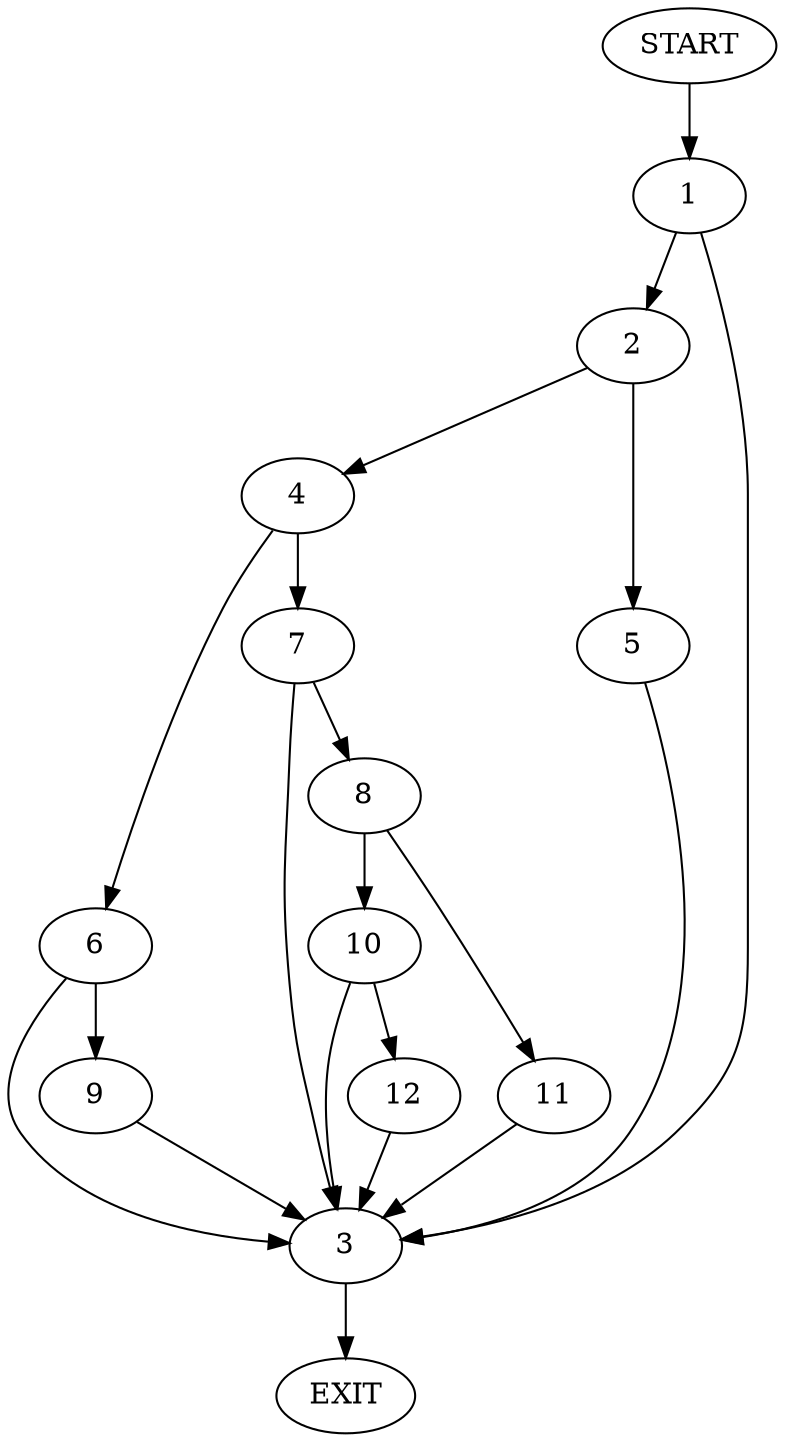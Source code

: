 digraph {
0 [label="START"]
13 [label="EXIT"]
0 -> 1
1 -> 2
1 -> 3
3 -> 13
2 -> 4
2 -> 5
4 -> 6
4 -> 7
5 -> 3
7 -> 8
7 -> 3
6 -> 3
6 -> 9
8 -> 10
8 -> 11
10 -> 3
10 -> 12
11 -> 3
12 -> 3
9 -> 3
}
